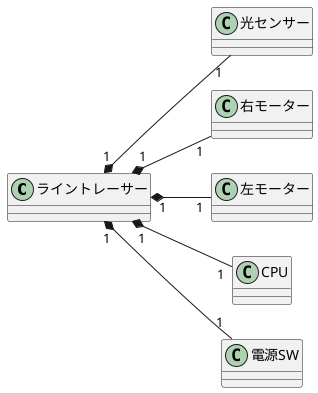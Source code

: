 @startuml
left to right direction
class ライントレーサー{}
class 光センサー{}
class 右モーター{}
class 左モーター{}
class CPU{}
class 電源SW{}
ライントレーサー "1" *--"1"右モーター
ライントレーサー "1" *--"1"光センサー
ライントレーサー  "1" *--"1"左モーター
ライントレーサー  "1" *--"1"CPU
ライントレーサー  "1" *--"1"電源SW
@enduml